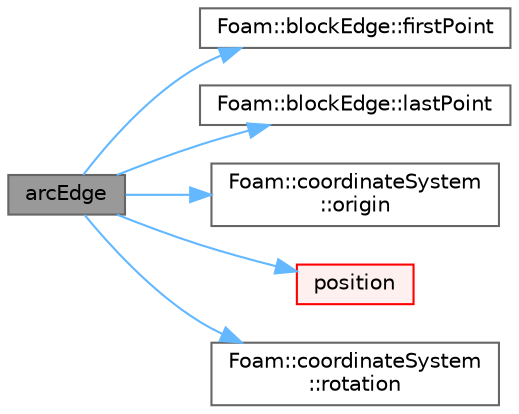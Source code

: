digraph "arcEdge"
{
 // LATEX_PDF_SIZE
  bgcolor="transparent";
  edge [fontname=Helvetica,fontsize=10,labelfontname=Helvetica,labelfontsize=10];
  node [fontname=Helvetica,fontsize=10,shape=box,height=0.2,width=0.4];
  rankdir="LR";
  Node1 [id="Node000001",label="arcEdge",height=0.2,width=0.4,color="gray40", fillcolor="grey60", style="filled", fontcolor="black",tooltip=" "];
  Node1 -> Node2 [id="edge1_Node000001_Node000002",color="steelblue1",style="solid",tooltip=" "];
  Node2 [id="Node000002",label="Foam::blockEdge::firstPoint",height=0.2,width=0.4,color="grey40", fillcolor="white", style="filled",URL="$classFoam_1_1blockEdge.html#afc99168a43b988e9c459d7af3a6ca9cf",tooltip=" "];
  Node1 -> Node3 [id="edge2_Node000001_Node000003",color="steelblue1",style="solid",tooltip=" "];
  Node3 [id="Node000003",label="Foam::blockEdge::lastPoint",height=0.2,width=0.4,color="grey40", fillcolor="white", style="filled",URL="$classFoam_1_1blockEdge.html#a8d8777192baec6dd161e474133cb265d",tooltip=" "];
  Node1 -> Node4 [id="edge3_Node000001_Node000004",color="steelblue1",style="solid",tooltip=" "];
  Node4 [id="Node000004",label="Foam::coordinateSystem\l::origin",height=0.2,width=0.4,color="grey40", fillcolor="white", style="filled",URL="$classFoam_1_1coordinateSystem.html#a6fcf52e0661847627f690762e23fdc8e",tooltip=" "];
  Node1 -> Node5 [id="edge4_Node000001_Node000005",color="steelblue1",style="solid",tooltip=" "];
  Node5 [id="Node000005",label="position",height=0.2,width=0.4,color="red", fillcolor="#FFF0F0", style="filled",URL="$classFoam_1_1blockEdges_1_1arcEdge.html#a42dfd654e4ed87b5d22015dabbb44b0c",tooltip=" "];
  Node1 -> Node7 [id="edge5_Node000001_Node000007",color="steelblue1",style="solid",tooltip=" "];
  Node7 [id="Node000007",label="Foam::coordinateSystem\l::rotation",height=0.2,width=0.4,color="grey40", fillcolor="white", style="filled",URL="$classFoam_1_1coordinateSystem.html#a0f658a68958494d925466aa9ce8be974",tooltip=" "];
}
